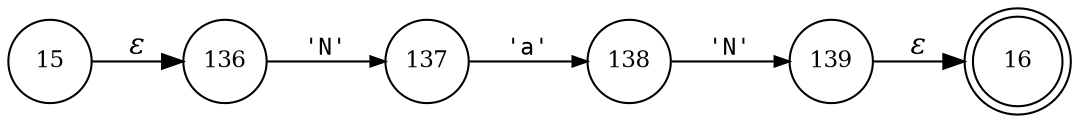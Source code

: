 digraph ATN {
rankdir=LR;
s16[fontsize=11, label="16", shape=doublecircle, fixedsize=true, width=.6];
s136[fontsize=11,label="136", shape=circle, fixedsize=true, width=.55, peripheries=1];
s137[fontsize=11,label="137", shape=circle, fixedsize=true, width=.55, peripheries=1];
s138[fontsize=11,label="138", shape=circle, fixedsize=true, width=.55, peripheries=1];
s139[fontsize=11,label="139", shape=circle, fixedsize=true, width=.55, peripheries=1];
s15[fontsize=11,label="15", shape=circle, fixedsize=true, width=.55, peripheries=1];
s15 -> s136 [fontname="Times-Italic", label="&epsilon;"];
s136 -> s137 [fontsize=11, fontname="Courier", arrowsize=.7, label = "'N'", arrowhead = normal];
s137 -> s138 [fontsize=11, fontname="Courier", arrowsize=.7, label = "'a'", arrowhead = normal];
s138 -> s139 [fontsize=11, fontname="Courier", arrowsize=.7, label = "'N'", arrowhead = normal];
s139 -> s16 [fontname="Times-Italic", label="&epsilon;"];
}